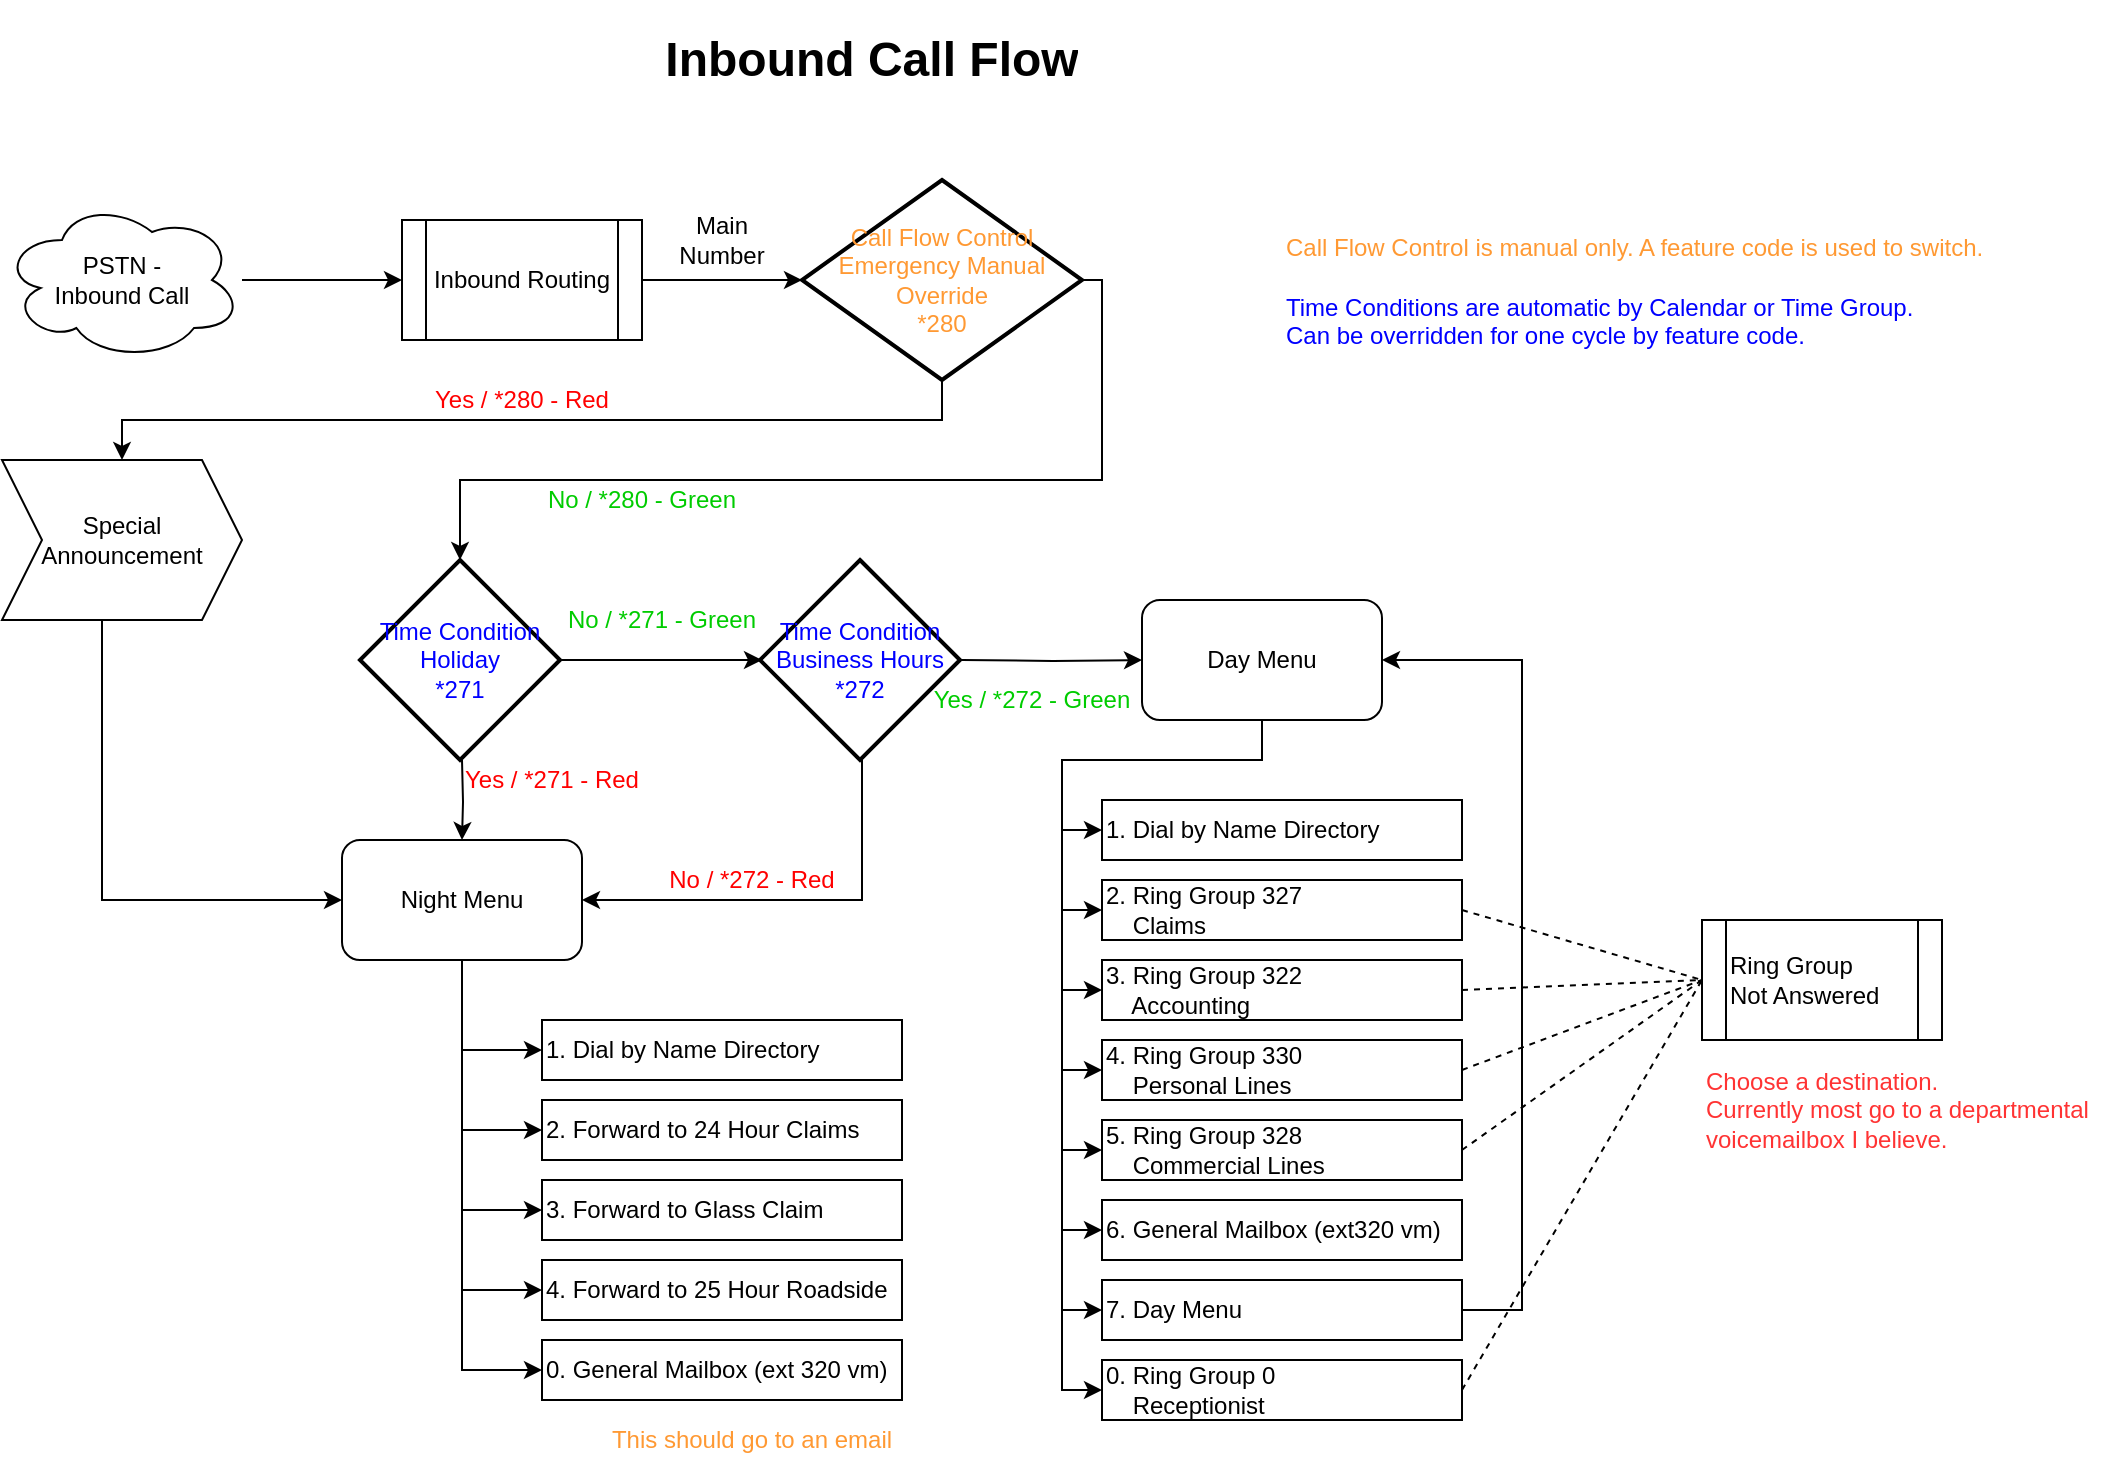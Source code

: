 <mxfile version="12.4.9" type="github"><diagram id="C5RBs43oDa-KdzZeNtuy" name="Page-1"><mxGraphModel dx="1246" dy="763" grid="1" gridSize="10" guides="1" tooltips="1" connect="1" arrows="1" fold="1" page="1" pageScale="1" pageWidth="1169" pageHeight="827" math="0" shadow="0"><root><mxCell id="WIyWlLk6GJQsqaUBKTNV-0"/><mxCell id="WIyWlLk6GJQsqaUBKTNV-1" parent="WIyWlLk6GJQsqaUBKTNV-0"/><mxCell id="IOsPJic7_PqcwKhCYNtT-2" style="edgeStyle=orthogonalEdgeStyle;rounded=0;orthogonalLoop=1;jettySize=auto;html=1;entryX=0;entryY=0.5;entryDx=0;entryDy=0;" edge="1" parent="WIyWlLk6GJQsqaUBKTNV-1" source="IOsPJic7_PqcwKhCYNtT-0" target="IOsPJic7_PqcwKhCYNtT-1"><mxGeometry relative="1" as="geometry"/></mxCell><mxCell id="IOsPJic7_PqcwKhCYNtT-0" value="&lt;div&gt;PSTN - &lt;br&gt;&lt;/div&gt;&lt;div&gt;Inbound Call&lt;br&gt;&lt;/div&gt;" style="ellipse;shape=cloud;whiteSpace=wrap;html=1;" vertex="1" parent="WIyWlLk6GJQsqaUBKTNV-1"><mxGeometry x="80" y="130" width="120" height="80" as="geometry"/></mxCell><mxCell id="IOsPJic7_PqcwKhCYNtT-4" style="edgeStyle=orthogonalEdgeStyle;rounded=0;orthogonalLoop=1;jettySize=auto;html=1;entryX=0;entryY=0.5;entryDx=0;entryDy=0;entryPerimeter=0;" edge="1" parent="WIyWlLk6GJQsqaUBKTNV-1" source="IOsPJic7_PqcwKhCYNtT-1" target="IOsPJic7_PqcwKhCYNtT-3"><mxGeometry relative="1" as="geometry"/></mxCell><mxCell id="IOsPJic7_PqcwKhCYNtT-1" value="Inbound Routing" style="shape=process;whiteSpace=wrap;html=1;backgroundOutline=1;" vertex="1" parent="WIyWlLk6GJQsqaUBKTNV-1"><mxGeometry x="280" y="140" width="120" height="60" as="geometry"/></mxCell><mxCell id="IOsPJic7_PqcwKhCYNtT-44" style="edgeStyle=orthogonalEdgeStyle;rounded=0;orthogonalLoop=1;jettySize=auto;html=1;entryX=0.5;entryY=0;entryDx=0;entryDy=0;" edge="1" parent="WIyWlLk6GJQsqaUBKTNV-1" source="IOsPJic7_PqcwKhCYNtT-3" target="IOsPJic7_PqcwKhCYNtT-9"><mxGeometry relative="1" as="geometry"><Array as="points"><mxPoint x="550" y="240"/><mxPoint x="140" y="240"/></Array></mxGeometry></mxCell><mxCell id="IOsPJic7_PqcwKhCYNtT-47" style="edgeStyle=orthogonalEdgeStyle;rounded=0;orthogonalLoop=1;jettySize=auto;html=1;entryX=0.5;entryY=0;entryDx=0;entryDy=0;entryPerimeter=0;" edge="1" parent="WIyWlLk6GJQsqaUBKTNV-1" source="IOsPJic7_PqcwKhCYNtT-3" target="IOsPJic7_PqcwKhCYNtT-14"><mxGeometry relative="1" as="geometry"><Array as="points"><mxPoint x="630" y="170"/><mxPoint x="630" y="270"/><mxPoint x="309" y="270"/></Array></mxGeometry></mxCell><mxCell id="IOsPJic7_PqcwKhCYNtT-3" value="&lt;div&gt;Call Flow Control&lt;/div&gt;&lt;div&gt;Emergency Manual Override&lt;br&gt;*280&lt;br&gt;&lt;/div&gt;" style="strokeWidth=2;html=1;shape=mxgraph.flowchart.decision;whiteSpace=wrap;fontColor=#FF9933;" vertex="1" parent="WIyWlLk6GJQsqaUBKTNV-1"><mxGeometry x="480" y="120" width="140" height="100" as="geometry"/></mxCell><mxCell id="IOsPJic7_PqcwKhCYNtT-6" value="Main Number" style="text;html=1;strokeColor=none;fillColor=none;align=center;verticalAlign=middle;whiteSpace=wrap;rounded=0;" vertex="1" parent="WIyWlLk6GJQsqaUBKTNV-1"><mxGeometry x="420" y="140" width="40" height="20" as="geometry"/></mxCell><mxCell id="IOsPJic7_PqcwKhCYNtT-48" style="edgeStyle=orthogonalEdgeStyle;rounded=0;orthogonalLoop=1;jettySize=auto;html=1;entryX=0;entryY=0.5;entryDx=0;entryDy=0;" edge="1" parent="WIyWlLk6GJQsqaUBKTNV-1" source="IOsPJic7_PqcwKhCYNtT-9" target="IOsPJic7_PqcwKhCYNtT-17"><mxGeometry relative="1" as="geometry"><Array as="points"><mxPoint x="130" y="480"/></Array></mxGeometry></mxCell><mxCell id="IOsPJic7_PqcwKhCYNtT-9" value="Special Announcement" style="shape=step;perimeter=stepPerimeter;whiteSpace=wrap;html=1;fixedSize=1;" vertex="1" parent="WIyWlLk6GJQsqaUBKTNV-1"><mxGeometry x="80" y="260" width="120" height="80" as="geometry"/></mxCell><mxCell id="IOsPJic7_PqcwKhCYNtT-11" value="&lt;div&gt;Yes / *280 - Red&lt;br&gt;&lt;/div&gt;" style="text;html=1;strokeColor=none;fillColor=none;align=center;verticalAlign=middle;whiteSpace=wrap;rounded=0;fontColor=#FF0000;" vertex="1" parent="WIyWlLk6GJQsqaUBKTNV-1"><mxGeometry x="270" y="220" width="140" height="20" as="geometry"/></mxCell><mxCell id="IOsPJic7_PqcwKhCYNtT-18" style="edgeStyle=orthogonalEdgeStyle;rounded=0;orthogonalLoop=1;jettySize=auto;html=1;" edge="1" parent="WIyWlLk6GJQsqaUBKTNV-1" target="IOsPJic7_PqcwKhCYNtT-17"><mxGeometry relative="1" as="geometry"><mxPoint x="310" y="410" as="sourcePoint"/></mxGeometry></mxCell><mxCell id="IOsPJic7_PqcwKhCYNtT-21" style="edgeStyle=orthogonalEdgeStyle;rounded=0;orthogonalLoop=1;jettySize=auto;html=1;entryX=0;entryY=0.5;entryDx=0;entryDy=0;entryPerimeter=0;" edge="1" parent="WIyWlLk6GJQsqaUBKTNV-1"><mxGeometry relative="1" as="geometry"><mxPoint x="360" y="360" as="sourcePoint"/><mxPoint x="460" y="360" as="targetPoint"/></mxGeometry></mxCell><mxCell id="IOsPJic7_PqcwKhCYNtT-14" value="Time Condition&lt;br&gt;Holiday &lt;br&gt;*271" style="strokeWidth=2;html=1;shape=mxgraph.flowchart.decision;whiteSpace=wrap;fontColor=#0000FF;" vertex="1" parent="WIyWlLk6GJQsqaUBKTNV-1"><mxGeometry x="259" y="310" width="100" height="100" as="geometry"/></mxCell><mxCell id="IOsPJic7_PqcwKhCYNtT-16" value="No / *280 - Green" style="text;html=1;strokeColor=none;fillColor=none;align=center;verticalAlign=middle;whiteSpace=wrap;rounded=0;fontColor=#00CC00;" vertex="1" parent="WIyWlLk6GJQsqaUBKTNV-1"><mxGeometry x="340" y="270" width="120" height="20" as="geometry"/></mxCell><mxCell id="IOsPJic7_PqcwKhCYNtT-39" style="edgeStyle=orthogonalEdgeStyle;rounded=0;orthogonalLoop=1;jettySize=auto;html=1;entryX=0;entryY=0.5;entryDx=0;entryDy=0;" edge="1" parent="WIyWlLk6GJQsqaUBKTNV-1" source="IOsPJic7_PqcwKhCYNtT-17" target="IOsPJic7_PqcwKhCYNtT-32"><mxGeometry relative="1" as="geometry"/></mxCell><mxCell id="IOsPJic7_PqcwKhCYNtT-40" style="edgeStyle=orthogonalEdgeStyle;rounded=0;orthogonalLoop=1;jettySize=auto;html=1;entryX=0;entryY=0.5;entryDx=0;entryDy=0;" edge="1" parent="WIyWlLk6GJQsqaUBKTNV-1" source="IOsPJic7_PqcwKhCYNtT-17" target="IOsPJic7_PqcwKhCYNtT-33"><mxGeometry relative="1" as="geometry"/></mxCell><mxCell id="IOsPJic7_PqcwKhCYNtT-41" style="edgeStyle=orthogonalEdgeStyle;rounded=0;orthogonalLoop=1;jettySize=auto;html=1;entryX=0;entryY=0.5;entryDx=0;entryDy=0;" edge="1" parent="WIyWlLk6GJQsqaUBKTNV-1" source="IOsPJic7_PqcwKhCYNtT-17" target="IOsPJic7_PqcwKhCYNtT-34"><mxGeometry relative="1" as="geometry"/></mxCell><mxCell id="IOsPJic7_PqcwKhCYNtT-42" style="edgeStyle=orthogonalEdgeStyle;rounded=0;orthogonalLoop=1;jettySize=auto;html=1;entryX=0;entryY=0.5;entryDx=0;entryDy=0;" edge="1" parent="WIyWlLk6GJQsqaUBKTNV-1" source="IOsPJic7_PqcwKhCYNtT-17" target="IOsPJic7_PqcwKhCYNtT-35"><mxGeometry relative="1" as="geometry"/></mxCell><mxCell id="IOsPJic7_PqcwKhCYNtT-43" style="edgeStyle=orthogonalEdgeStyle;rounded=0;orthogonalLoop=1;jettySize=auto;html=1;entryX=0;entryY=0.5;entryDx=0;entryDy=0;" edge="1" parent="WIyWlLk6GJQsqaUBKTNV-1" source="IOsPJic7_PqcwKhCYNtT-17" target="IOsPJic7_PqcwKhCYNtT-36"><mxGeometry relative="1" as="geometry"/></mxCell><mxCell id="IOsPJic7_PqcwKhCYNtT-17" value="Night Menu" style="rounded=1;whiteSpace=wrap;html=1;" vertex="1" parent="WIyWlLk6GJQsqaUBKTNV-1"><mxGeometry x="250" y="450" width="120" height="60" as="geometry"/></mxCell><mxCell id="IOsPJic7_PqcwKhCYNtT-19" value="Yes / *271 - Red" style="text;html=1;strokeColor=none;fillColor=none;align=center;verticalAlign=middle;whiteSpace=wrap;rounded=0;fontColor=#FF0000;" vertex="1" parent="WIyWlLk6GJQsqaUBKTNV-1"><mxGeometry x="310" y="410" width="90" height="20" as="geometry"/></mxCell><mxCell id="IOsPJic7_PqcwKhCYNtT-26" style="edgeStyle=orthogonalEdgeStyle;rounded=0;orthogonalLoop=1;jettySize=auto;html=1;entryX=1;entryY=0.5;entryDx=0;entryDy=0;" edge="1" parent="WIyWlLk6GJQsqaUBKTNV-1" target="IOsPJic7_PqcwKhCYNtT-17"><mxGeometry relative="1" as="geometry"><mxPoint x="510" y="410" as="sourcePoint"/><Array as="points"><mxPoint x="510" y="480"/></Array></mxGeometry></mxCell><mxCell id="IOsPJic7_PqcwKhCYNtT-28" style="edgeStyle=orthogonalEdgeStyle;rounded=0;orthogonalLoop=1;jettySize=auto;html=1;entryX=0;entryY=0.5;entryDx=0;entryDy=0;" edge="1" parent="WIyWlLk6GJQsqaUBKTNV-1" target="IOsPJic7_PqcwKhCYNtT-27"><mxGeometry relative="1" as="geometry"><mxPoint x="560" y="360" as="sourcePoint"/></mxGeometry></mxCell><mxCell id="IOsPJic7_PqcwKhCYNtT-20" value="Time Condition Business Hours *272" style="strokeWidth=2;html=1;shape=mxgraph.flowchart.decision;whiteSpace=wrap;fontColor=#0000FF;" vertex="1" parent="WIyWlLk6GJQsqaUBKTNV-1"><mxGeometry x="459" y="310" width="100" height="100" as="geometry"/></mxCell><mxCell id="IOsPJic7_PqcwKhCYNtT-22" value="No / *271 - Green" style="text;html=1;strokeColor=none;fillColor=none;align=center;verticalAlign=middle;whiteSpace=wrap;rounded=0;fontColor=#00CC00;" vertex="1" parent="WIyWlLk6GJQsqaUBKTNV-1"><mxGeometry x="360" y="330" width="100" height="20" as="geometry"/></mxCell><mxCell id="IOsPJic7_PqcwKhCYNtT-24" value="No / *272 - Red" style="text;html=1;strokeColor=none;fillColor=none;align=center;verticalAlign=middle;whiteSpace=wrap;rounded=0;fontColor=#FF0000;" vertex="1" parent="WIyWlLk6GJQsqaUBKTNV-1"><mxGeometry x="410" y="460" width="90" height="20" as="geometry"/></mxCell><mxCell id="IOsPJic7_PqcwKhCYNtT-58" style="edgeStyle=orthogonalEdgeStyle;rounded=0;orthogonalLoop=1;jettySize=auto;html=1;entryX=0;entryY=0.5;entryDx=0;entryDy=0;" edge="1" parent="WIyWlLk6GJQsqaUBKTNV-1" source="IOsPJic7_PqcwKhCYNtT-27" target="IOsPJic7_PqcwKhCYNtT-49"><mxGeometry relative="1" as="geometry"/></mxCell><mxCell id="IOsPJic7_PqcwKhCYNtT-59" style="edgeStyle=orthogonalEdgeStyle;rounded=0;orthogonalLoop=1;jettySize=auto;html=1;entryX=0;entryY=0.5;entryDx=0;entryDy=0;" edge="1" parent="WIyWlLk6GJQsqaUBKTNV-1" source="IOsPJic7_PqcwKhCYNtT-27" target="IOsPJic7_PqcwKhCYNtT-50"><mxGeometry relative="1" as="geometry"><Array as="points"><mxPoint x="710" y="410"/><mxPoint x="610" y="410"/><mxPoint x="610" y="485"/></Array></mxGeometry></mxCell><mxCell id="IOsPJic7_PqcwKhCYNtT-61" style="edgeStyle=orthogonalEdgeStyle;rounded=0;orthogonalLoop=1;jettySize=auto;html=1;entryX=0;entryY=0.5;entryDx=0;entryDy=0;" edge="1" parent="WIyWlLk6GJQsqaUBKTNV-1" source="IOsPJic7_PqcwKhCYNtT-27" target="IOsPJic7_PqcwKhCYNtT-51"><mxGeometry relative="1" as="geometry"><Array as="points"><mxPoint x="710" y="410"/><mxPoint x="610" y="410"/><mxPoint x="610" y="525"/></Array></mxGeometry></mxCell><mxCell id="IOsPJic7_PqcwKhCYNtT-62" style="edgeStyle=orthogonalEdgeStyle;rounded=0;orthogonalLoop=1;jettySize=auto;html=1;entryX=0;entryY=0.5;entryDx=0;entryDy=0;" edge="1" parent="WIyWlLk6GJQsqaUBKTNV-1" source="IOsPJic7_PqcwKhCYNtT-27" target="IOsPJic7_PqcwKhCYNtT-52"><mxGeometry relative="1" as="geometry"><Array as="points"><mxPoint x="710" y="410"/><mxPoint x="610" y="410"/><mxPoint x="610" y="565"/></Array></mxGeometry></mxCell><mxCell id="IOsPJic7_PqcwKhCYNtT-63" style="edgeStyle=orthogonalEdgeStyle;rounded=0;orthogonalLoop=1;jettySize=auto;html=1;entryX=0;entryY=0.5;entryDx=0;entryDy=0;" edge="1" parent="WIyWlLk6GJQsqaUBKTNV-1" source="IOsPJic7_PqcwKhCYNtT-27" target="IOsPJic7_PqcwKhCYNtT-54"><mxGeometry relative="1" as="geometry"><Array as="points"><mxPoint x="710" y="410"/><mxPoint x="610" y="410"/><mxPoint x="610" y="605"/></Array></mxGeometry></mxCell><mxCell id="IOsPJic7_PqcwKhCYNtT-64" style="edgeStyle=orthogonalEdgeStyle;rounded=0;orthogonalLoop=1;jettySize=auto;html=1;entryX=0;entryY=0.5;entryDx=0;entryDy=0;" edge="1" parent="WIyWlLk6GJQsqaUBKTNV-1" source="IOsPJic7_PqcwKhCYNtT-27" target="IOsPJic7_PqcwKhCYNtT-55"><mxGeometry relative="1" as="geometry"><Array as="points"><mxPoint x="710" y="410"/><mxPoint x="610" y="410"/><mxPoint x="610" y="645"/></Array></mxGeometry></mxCell><mxCell id="IOsPJic7_PqcwKhCYNtT-65" style="edgeStyle=orthogonalEdgeStyle;rounded=0;orthogonalLoop=1;jettySize=auto;html=1;entryX=0;entryY=0.5;entryDx=0;entryDy=0;" edge="1" parent="WIyWlLk6GJQsqaUBKTNV-1" source="IOsPJic7_PqcwKhCYNtT-27" target="IOsPJic7_PqcwKhCYNtT-56"><mxGeometry relative="1" as="geometry"><Array as="points"><mxPoint x="710" y="410"/><mxPoint x="610" y="410"/><mxPoint x="610" y="685"/></Array></mxGeometry></mxCell><mxCell id="IOsPJic7_PqcwKhCYNtT-66" style="edgeStyle=orthogonalEdgeStyle;rounded=0;orthogonalLoop=1;jettySize=auto;html=1;entryX=0;entryY=0.5;entryDx=0;entryDy=0;" edge="1" parent="WIyWlLk6GJQsqaUBKTNV-1" source="IOsPJic7_PqcwKhCYNtT-27" target="IOsPJic7_PqcwKhCYNtT-53"><mxGeometry relative="1" as="geometry"><Array as="points"><mxPoint x="710" y="410"/><mxPoint x="610" y="410"/><mxPoint x="610" y="725"/></Array></mxGeometry></mxCell><mxCell id="IOsPJic7_PqcwKhCYNtT-27" value="Day Menu" style="rounded=1;whiteSpace=wrap;html=1;" vertex="1" parent="WIyWlLk6GJQsqaUBKTNV-1"><mxGeometry x="650" y="330" width="120" height="60" as="geometry"/></mxCell><mxCell id="IOsPJic7_PqcwKhCYNtT-29" value="Yes / *272 - Green" style="text;html=1;strokeColor=none;fillColor=none;align=center;verticalAlign=middle;whiteSpace=wrap;rounded=0;fontColor=#00CC00;" vertex="1" parent="WIyWlLk6GJQsqaUBKTNV-1"><mxGeometry x="540" y="370" width="110" height="20" as="geometry"/></mxCell><mxCell id="IOsPJic7_PqcwKhCYNtT-30" value="&lt;h1&gt;Inbound Call Flow&lt;/h1&gt;" style="text;html=1;strokeColor=none;fillColor=none;spacing=5;spacingTop=-20;whiteSpace=wrap;overflow=hidden;rounded=0;align=center;" vertex="1" parent="WIyWlLk6GJQsqaUBKTNV-1"><mxGeometry x="100" y="40" width="830" height="40" as="geometry"/></mxCell><mxCell id="IOsPJic7_PqcwKhCYNtT-32" value="1. Dial by Name Directory" style="rounded=0;whiteSpace=wrap;html=1;align=left;" vertex="1" parent="WIyWlLk6GJQsqaUBKTNV-1"><mxGeometry x="350" y="540" width="180" height="30" as="geometry"/></mxCell><mxCell id="IOsPJic7_PqcwKhCYNtT-33" value="2. Forward to 24 Hour Claims" style="rounded=0;whiteSpace=wrap;html=1;align=left;" vertex="1" parent="WIyWlLk6GJQsqaUBKTNV-1"><mxGeometry x="350" y="580" width="180" height="30" as="geometry"/></mxCell><mxCell id="IOsPJic7_PqcwKhCYNtT-34" value="3. Forward to Glass Claim" style="rounded=0;whiteSpace=wrap;html=1;align=left;" vertex="1" parent="WIyWlLk6GJQsqaUBKTNV-1"><mxGeometry x="350" y="620" width="180" height="30" as="geometry"/></mxCell><mxCell id="IOsPJic7_PqcwKhCYNtT-35" value="4. Forward to 25 Hour Roadside" style="rounded=0;whiteSpace=wrap;html=1;align=left;" vertex="1" parent="WIyWlLk6GJQsqaUBKTNV-1"><mxGeometry x="350" y="660" width="180" height="30" as="geometry"/></mxCell><mxCell id="IOsPJic7_PqcwKhCYNtT-36" value="0. General Mailbox (ext 320 vm)" style="rounded=0;whiteSpace=wrap;html=1;align=left;" vertex="1" parent="WIyWlLk6GJQsqaUBKTNV-1"><mxGeometry x="350" y="700" width="180" height="30" as="geometry"/></mxCell><mxCell id="IOsPJic7_PqcwKhCYNtT-49" value="1. Dial by Name Directory" style="rounded=0;whiteSpace=wrap;html=1;align=left;" vertex="1" parent="WIyWlLk6GJQsqaUBKTNV-1"><mxGeometry x="630" y="430" width="180" height="30" as="geometry"/></mxCell><mxCell id="IOsPJic7_PqcwKhCYNtT-50" value="&lt;div&gt;2. Ring Group 327&lt;/div&gt;&lt;div&gt;&amp;nbsp;&amp;nbsp;&amp;nbsp; Claims&lt;/div&gt;" style="rounded=0;whiteSpace=wrap;html=1;align=left;" vertex="1" parent="WIyWlLk6GJQsqaUBKTNV-1"><mxGeometry x="630" y="470" width="180" height="30" as="geometry"/></mxCell><mxCell id="IOsPJic7_PqcwKhCYNtT-51" value="&lt;div&gt;3. Ring Group 322&lt;/div&gt;&lt;div&gt;&amp;nbsp;&amp;nbsp;&amp;nbsp; Accounting&lt;/div&gt;" style="rounded=0;whiteSpace=wrap;html=1;align=left;" vertex="1" parent="WIyWlLk6GJQsqaUBKTNV-1"><mxGeometry x="630" y="510" width="180" height="30" as="geometry"/></mxCell><mxCell id="IOsPJic7_PqcwKhCYNtT-52" value="4. Ring Group 330&lt;br&gt;&lt;div&gt;&amp;nbsp;&amp;nbsp;&amp;nbsp; Personal Lines&lt;/div&gt;" style="rounded=0;whiteSpace=wrap;html=1;align=left;" vertex="1" parent="WIyWlLk6GJQsqaUBKTNV-1"><mxGeometry x="630" y="550" width="180" height="30" as="geometry"/></mxCell><mxCell id="IOsPJic7_PqcwKhCYNtT-53" value="&lt;div&gt;0. Ring Group 0&lt;/div&gt;&lt;div&gt;&amp;nbsp;&amp;nbsp;&amp;nbsp; Receptionist&lt;br&gt;&lt;/div&gt;" style="rounded=0;whiteSpace=wrap;html=1;align=left;" vertex="1" parent="WIyWlLk6GJQsqaUBKTNV-1"><mxGeometry x="630" y="710" width="180" height="30" as="geometry"/></mxCell><mxCell id="IOsPJic7_PqcwKhCYNtT-54" value="&lt;div&gt;5. Ring Group 328&lt;/div&gt;&lt;div&gt;&amp;nbsp;&amp;nbsp;&amp;nbsp; Commercial Lines&lt;br&gt;&lt;/div&gt;" style="rounded=0;whiteSpace=wrap;html=1;align=left;" vertex="1" parent="WIyWlLk6GJQsqaUBKTNV-1"><mxGeometry x="630" y="590" width="180" height="30" as="geometry"/></mxCell><mxCell id="IOsPJic7_PqcwKhCYNtT-55" value="6. General Mailbox (ext320 vm)" style="rounded=0;whiteSpace=wrap;html=1;align=left;" vertex="1" parent="WIyWlLk6GJQsqaUBKTNV-1"><mxGeometry x="630" y="630" width="180" height="30" as="geometry"/></mxCell><mxCell id="IOsPJic7_PqcwKhCYNtT-70" style="edgeStyle=orthogonalEdgeStyle;rounded=0;orthogonalLoop=1;jettySize=auto;html=1;entryX=1;entryY=0.5;entryDx=0;entryDy=0;" edge="1" parent="WIyWlLk6GJQsqaUBKTNV-1" source="IOsPJic7_PqcwKhCYNtT-56" target="IOsPJic7_PqcwKhCYNtT-27"><mxGeometry relative="1" as="geometry"><Array as="points"><mxPoint x="840" y="685"/><mxPoint x="840" y="360"/></Array></mxGeometry></mxCell><mxCell id="IOsPJic7_PqcwKhCYNtT-56" value="7. Day Menu" style="rounded=0;whiteSpace=wrap;html=1;align=left;" vertex="1" parent="WIyWlLk6GJQsqaUBKTNV-1"><mxGeometry x="630" y="670" width="180" height="30" as="geometry"/></mxCell><mxCell id="IOsPJic7_PqcwKhCYNtT-72" value="" style="endArrow=none;dashed=1;html=1;exitX=1;exitY=0.5;exitDx=0;exitDy=0;entryX=0;entryY=0.5;entryDx=0;entryDy=0;" edge="1" parent="WIyWlLk6GJQsqaUBKTNV-1" source="IOsPJic7_PqcwKhCYNtT-50" target="IOsPJic7_PqcwKhCYNtT-76"><mxGeometry width="50" height="50" relative="1" as="geometry"><mxPoint x="890" y="460" as="sourcePoint"/><mxPoint x="940" y="410" as="targetPoint"/></mxGeometry></mxCell><mxCell id="IOsPJic7_PqcwKhCYNtT-76" value="&lt;div&gt;Ring Group&lt;/div&gt;&lt;div&gt;Not Answered&lt;br&gt;&lt;/div&gt;" style="shape=process;whiteSpace=wrap;html=1;backgroundOutline=1;align=left;" vertex="1" parent="WIyWlLk6GJQsqaUBKTNV-1"><mxGeometry x="930" y="490" width="120" height="60" as="geometry"/></mxCell><mxCell id="IOsPJic7_PqcwKhCYNtT-77" value="" style="endArrow=none;dashed=1;html=1;exitX=1;exitY=0.5;exitDx=0;exitDy=0;entryX=0;entryY=0.5;entryDx=0;entryDy=0;" edge="1" parent="WIyWlLk6GJQsqaUBKTNV-1" source="IOsPJic7_PqcwKhCYNtT-51" target="IOsPJic7_PqcwKhCYNtT-76"><mxGeometry width="50" height="50" relative="1" as="geometry"><mxPoint x="910" y="610" as="sourcePoint"/><mxPoint x="960" y="560" as="targetPoint"/></mxGeometry></mxCell><mxCell id="IOsPJic7_PqcwKhCYNtT-78" value="" style="endArrow=none;dashed=1;html=1;exitX=1;exitY=0.5;exitDx=0;exitDy=0;entryX=0;entryY=0.5;entryDx=0;entryDy=0;" edge="1" parent="WIyWlLk6GJQsqaUBKTNV-1" source="IOsPJic7_PqcwKhCYNtT-52" target="IOsPJic7_PqcwKhCYNtT-76"><mxGeometry width="50" height="50" relative="1" as="geometry"><mxPoint x="990" y="630" as="sourcePoint"/><mxPoint x="1040" y="580" as="targetPoint"/></mxGeometry></mxCell><mxCell id="IOsPJic7_PqcwKhCYNtT-79" value="" style="endArrow=none;dashed=1;html=1;entryX=0;entryY=0.5;entryDx=0;entryDy=0;exitX=1;exitY=0.5;exitDx=0;exitDy=0;" edge="1" parent="WIyWlLk6GJQsqaUBKTNV-1" source="IOsPJic7_PqcwKhCYNtT-54" target="IOsPJic7_PqcwKhCYNtT-76"><mxGeometry width="50" height="50" relative="1" as="geometry"><mxPoint x="80" y="810" as="sourcePoint"/><mxPoint x="130" y="760" as="targetPoint"/></mxGeometry></mxCell><mxCell id="IOsPJic7_PqcwKhCYNtT-80" value="" style="endArrow=none;dashed=1;html=1;exitX=1;exitY=0.5;exitDx=0;exitDy=0;entryX=0;entryY=0.5;entryDx=0;entryDy=0;" edge="1" parent="WIyWlLk6GJQsqaUBKTNV-1" source="IOsPJic7_PqcwKhCYNtT-53" target="IOsPJic7_PqcwKhCYNtT-76"><mxGeometry width="50" height="50" relative="1" as="geometry"><mxPoint x="80" y="810" as="sourcePoint"/><mxPoint x="130" y="760" as="targetPoint"/></mxGeometry></mxCell><mxCell id="IOsPJic7_PqcwKhCYNtT-81" value="&lt;div align=&quot;left&quot;&gt;Choose a destination.&lt;/div&gt;&lt;div align=&quot;left&quot;&gt;Currently most go to a departmental voicemailbox I believe.&lt;br&gt; &lt;/div&gt;" style="text;html=1;strokeColor=none;fillColor=none;align=left;verticalAlign=middle;whiteSpace=wrap;rounded=0;fontColor=#FF3333;" vertex="1" parent="WIyWlLk6GJQsqaUBKTNV-1"><mxGeometry x="930" y="560" width="200" height="50" as="geometry"/></mxCell><mxCell id="IOsPJic7_PqcwKhCYNtT-84" value="This should go to an email" style="text;html=1;strokeColor=none;fillColor=none;align=center;verticalAlign=middle;whiteSpace=wrap;rounded=0;fontColor=#FF9933;" vertex="1" parent="WIyWlLk6GJQsqaUBKTNV-1"><mxGeometry x="380" y="740" width="150" height="20" as="geometry"/></mxCell><mxCell id="IOsPJic7_PqcwKhCYNtT-85" value="Call Flow Control is manual only. A feature code is used to switch." style="text;html=1;strokeColor=none;fillColor=none;align=left;verticalAlign=top;whiteSpace=wrap;rounded=0;fontColor=#FF9933;" vertex="1" parent="WIyWlLk6GJQsqaUBKTNV-1"><mxGeometry x="720" y="140" width="360" height="30" as="geometry"/></mxCell><mxCell id="IOsPJic7_PqcwKhCYNtT-86" value="&lt;div&gt;Time Conditions are automatic by Calendar or Time Group.&lt;/div&gt;&lt;div&gt;Can be overridden for one cycle by feature code.&lt;br&gt;&lt;/div&gt;" style="text;html=1;strokeColor=none;fillColor=none;align=left;verticalAlign=top;whiteSpace=wrap;rounded=0;fontColor=#0000FF;" vertex="1" parent="WIyWlLk6GJQsqaUBKTNV-1"><mxGeometry x="720" y="170" width="350" height="40" as="geometry"/></mxCell></root></mxGraphModel></diagram></mxfile>